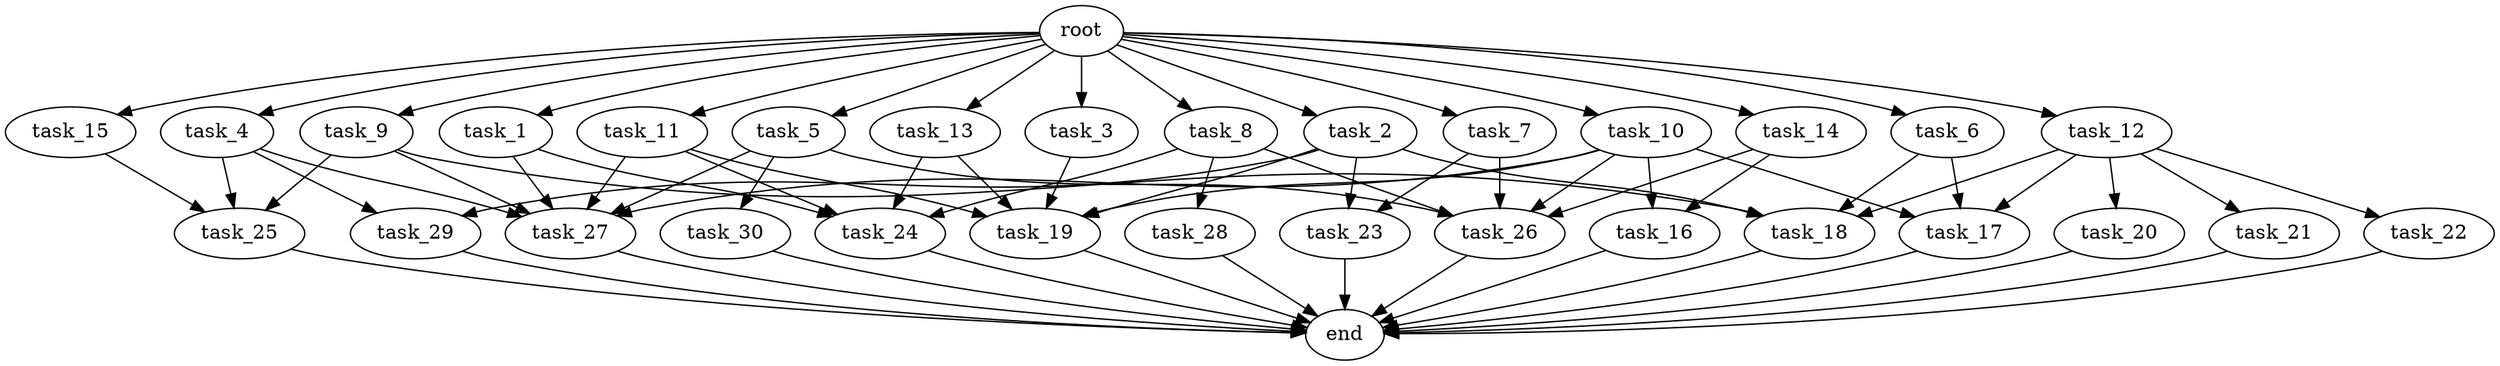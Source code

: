 digraph G {
  root [size="0.000000e+00"];
  task_1 [size="1.664464e+09"];
  task_2 [size="9.241392e+09"];
  task_3 [size="7.118410e+09"];
  task_4 [size="2.853181e+09"];
  task_5 [size="9.732088e+09"];
  task_6 [size="8.393477e+09"];
  task_7 [size="6.928900e+09"];
  task_8 [size="6.663893e+09"];
  task_9 [size="1.535695e+09"];
  task_10 [size="2.379815e+09"];
  task_11 [size="4.124734e+08"];
  task_12 [size="3.166942e+09"];
  task_13 [size="1.265609e+09"];
  task_14 [size="2.604812e+09"];
  task_15 [size="1.845781e+09"];
  task_16 [size="5.625310e+09"];
  task_17 [size="3.478562e+08"];
  task_18 [size="3.170121e+09"];
  task_19 [size="3.439126e+09"];
  task_20 [size="3.729776e+09"];
  task_21 [size="5.399126e+09"];
  task_22 [size="1.626813e+09"];
  task_23 [size="3.016296e+09"];
  task_24 [size="9.204419e+09"];
  task_25 [size="4.046219e+09"];
  task_26 [size="4.994670e+09"];
  task_27 [size="1.454693e+09"];
  task_28 [size="4.580949e+09"];
  task_29 [size="3.202859e+09"];
  task_30 [size="4.393876e+07"];
  end [size="0.000000e+00"];

  root -> task_1 [size="1.000000e-12"];
  root -> task_2 [size="1.000000e-12"];
  root -> task_3 [size="1.000000e-12"];
  root -> task_4 [size="1.000000e-12"];
  root -> task_5 [size="1.000000e-12"];
  root -> task_6 [size="1.000000e-12"];
  root -> task_7 [size="1.000000e-12"];
  root -> task_8 [size="1.000000e-12"];
  root -> task_9 [size="1.000000e-12"];
  root -> task_10 [size="1.000000e-12"];
  root -> task_11 [size="1.000000e-12"];
  root -> task_12 [size="1.000000e-12"];
  root -> task_13 [size="1.000000e-12"];
  root -> task_14 [size="1.000000e-12"];
  root -> task_15 [size="1.000000e-12"];
  task_1 -> task_24 [size="2.301105e+08"];
  task_1 -> task_27 [size="2.424489e+07"];
  task_2 -> task_18 [size="7.925302e+07"];
  task_2 -> task_19 [size="6.878253e+07"];
  task_2 -> task_23 [size="1.508148e+08"];
  task_2 -> task_29 [size="1.601430e+08"];
  task_3 -> task_19 [size="6.878253e+07"];
  task_4 -> task_25 [size="1.348740e+08"];
  task_4 -> task_27 [size="2.424489e+07"];
  task_4 -> task_29 [size="1.601430e+08"];
  task_5 -> task_26 [size="9.989339e+07"];
  task_5 -> task_27 [size="2.424489e+07"];
  task_5 -> task_30 [size="4.393876e+06"];
  task_6 -> task_17 [size="1.159521e+07"];
  task_6 -> task_18 [size="7.925302e+07"];
  task_7 -> task_23 [size="1.508148e+08"];
  task_7 -> task_26 [size="9.989339e+07"];
  task_8 -> task_24 [size="2.301105e+08"];
  task_8 -> task_26 [size="9.989339e+07"];
  task_8 -> task_28 [size="4.580949e+08"];
  task_9 -> task_18 [size="7.925302e+07"];
  task_9 -> task_25 [size="1.348740e+08"];
  task_9 -> task_27 [size="2.424489e+07"];
  task_10 -> task_16 [size="2.812655e+08"];
  task_10 -> task_17 [size="1.159521e+07"];
  task_10 -> task_19 [size="6.878253e+07"];
  task_10 -> task_26 [size="9.989339e+07"];
  task_10 -> task_27 [size="2.424489e+07"];
  task_11 -> task_19 [size="6.878253e+07"];
  task_11 -> task_24 [size="2.301105e+08"];
  task_11 -> task_27 [size="2.424489e+07"];
  task_12 -> task_17 [size="1.159521e+07"];
  task_12 -> task_18 [size="7.925302e+07"];
  task_12 -> task_20 [size="3.729776e+08"];
  task_12 -> task_21 [size="5.399126e+08"];
  task_12 -> task_22 [size="1.626813e+08"];
  task_13 -> task_19 [size="6.878253e+07"];
  task_13 -> task_24 [size="2.301105e+08"];
  task_14 -> task_16 [size="2.812655e+08"];
  task_14 -> task_26 [size="9.989339e+07"];
  task_15 -> task_25 [size="1.348740e+08"];
  task_16 -> end [size="1.000000e-12"];
  task_17 -> end [size="1.000000e-12"];
  task_18 -> end [size="1.000000e-12"];
  task_19 -> end [size="1.000000e-12"];
  task_20 -> end [size="1.000000e-12"];
  task_21 -> end [size="1.000000e-12"];
  task_22 -> end [size="1.000000e-12"];
  task_23 -> end [size="1.000000e-12"];
  task_24 -> end [size="1.000000e-12"];
  task_25 -> end [size="1.000000e-12"];
  task_26 -> end [size="1.000000e-12"];
  task_27 -> end [size="1.000000e-12"];
  task_28 -> end [size="1.000000e-12"];
  task_29 -> end [size="1.000000e-12"];
  task_30 -> end [size="1.000000e-12"];
}
